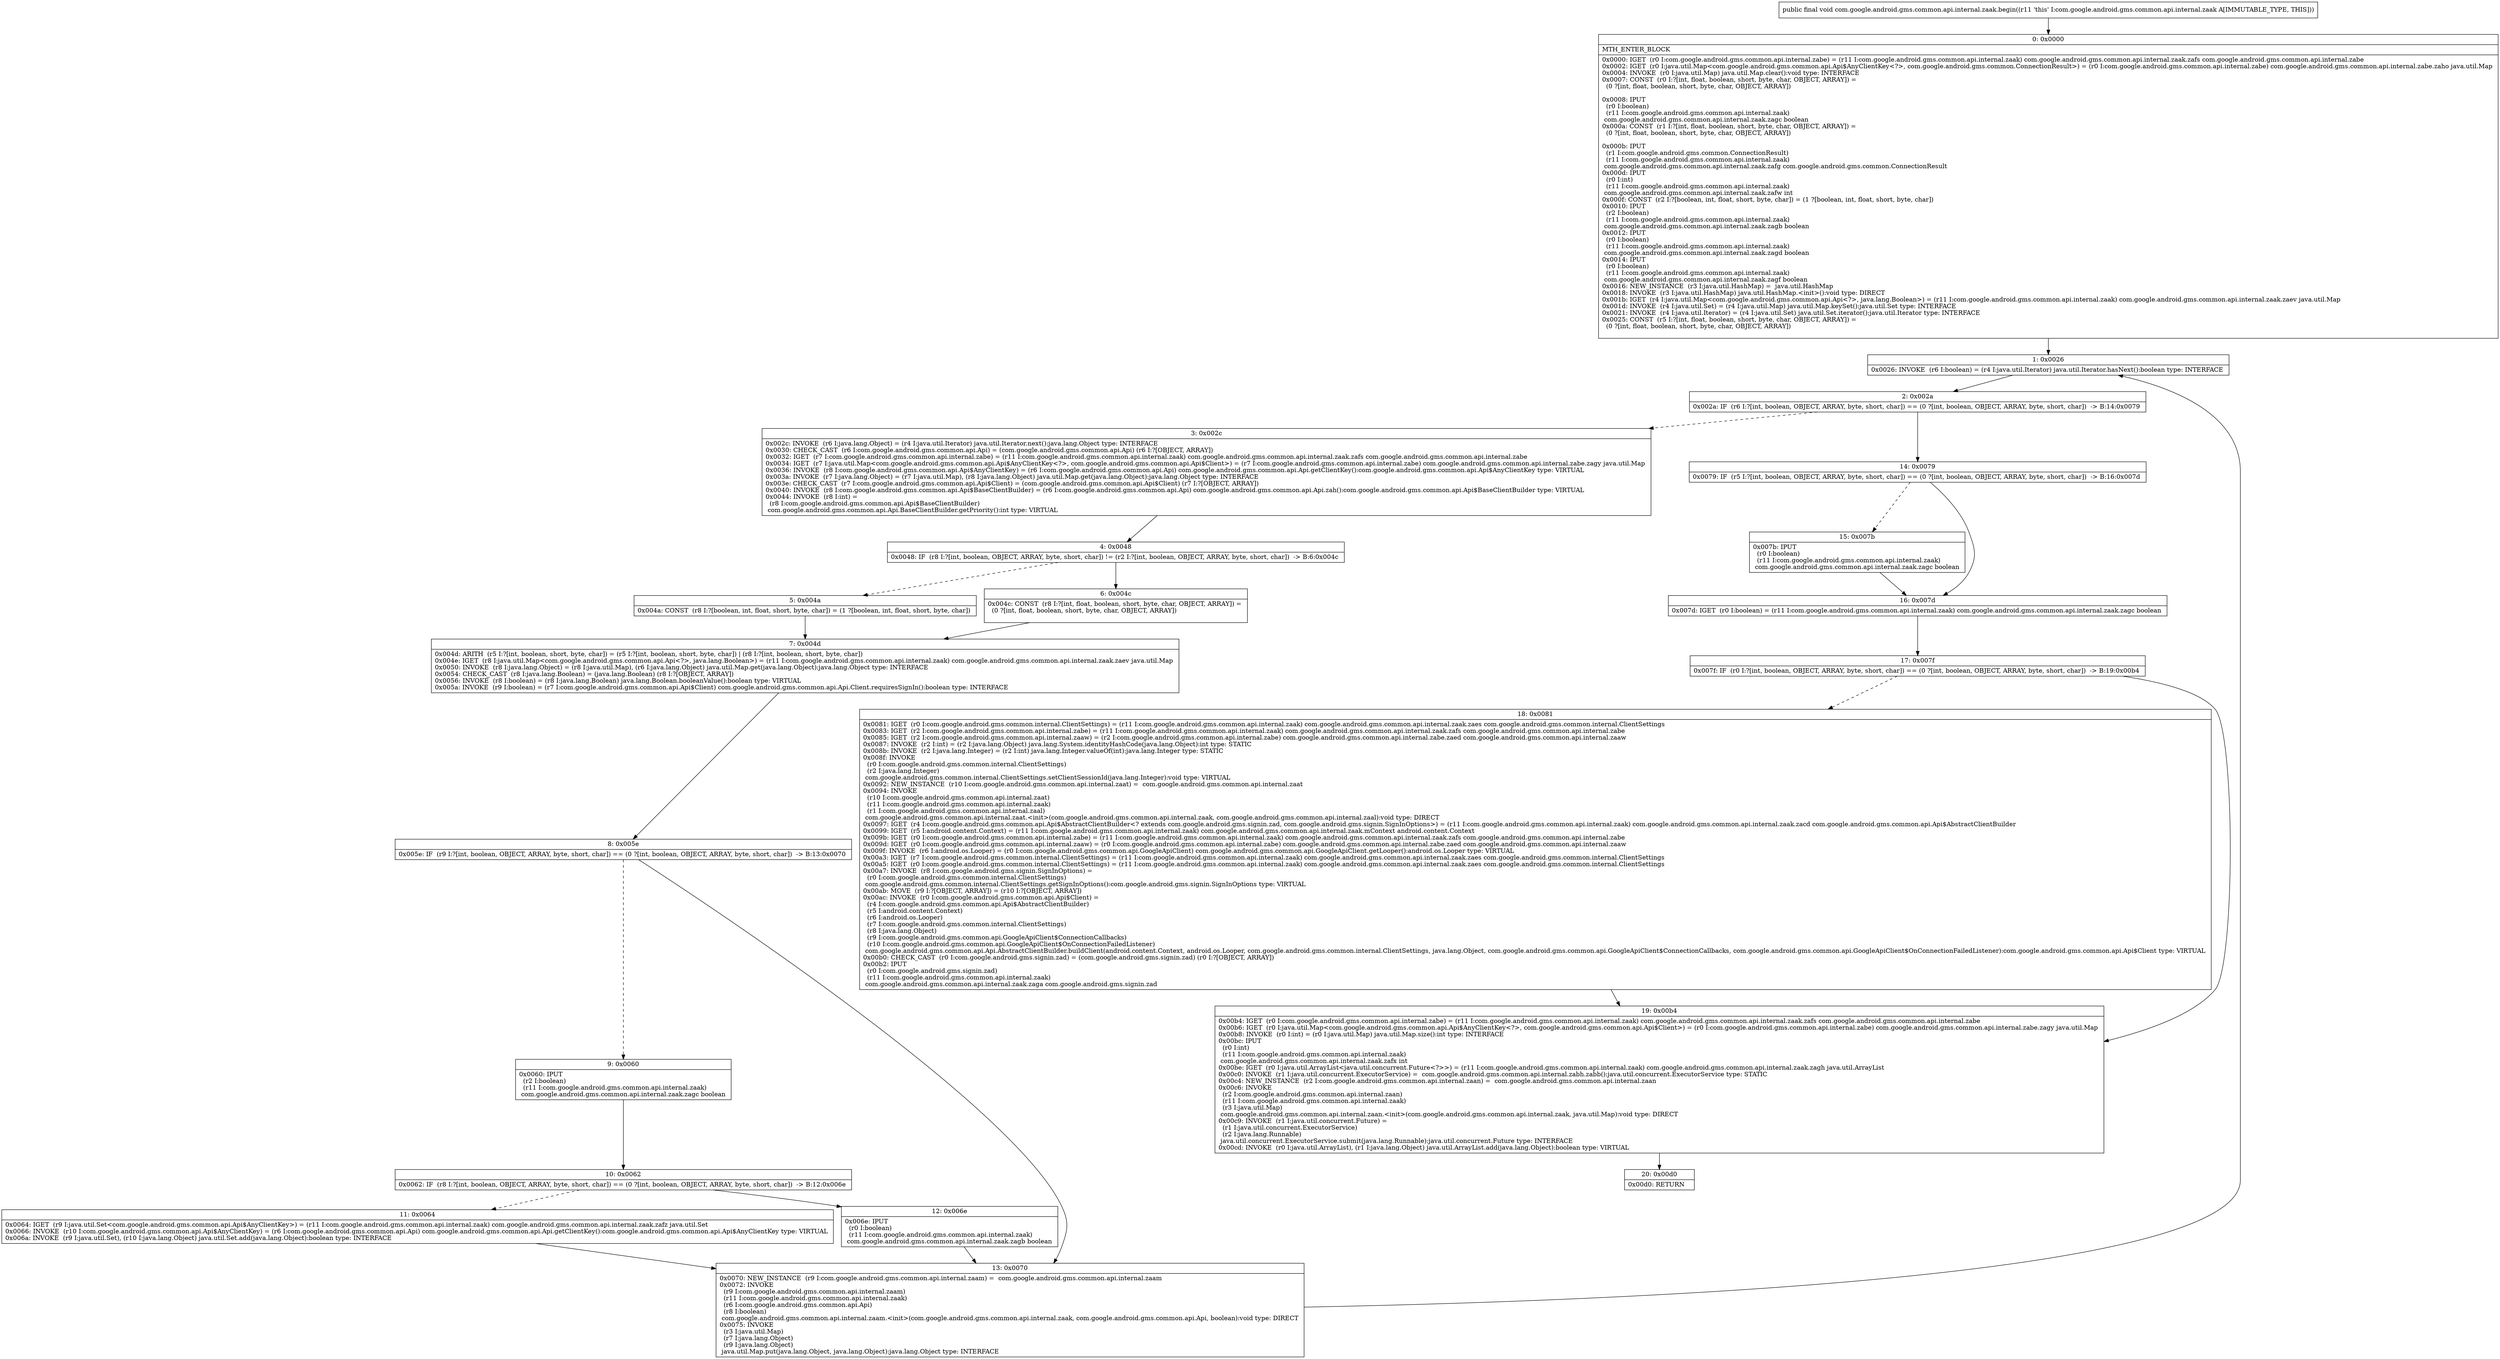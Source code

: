 digraph "CFG forcom.google.android.gms.common.api.internal.zaak.begin()V" {
Node_0 [shape=record,label="{0\:\ 0x0000|MTH_ENTER_BLOCK\l|0x0000: IGET  (r0 I:com.google.android.gms.common.api.internal.zabe) = (r11 I:com.google.android.gms.common.api.internal.zaak) com.google.android.gms.common.api.internal.zaak.zafs com.google.android.gms.common.api.internal.zabe \l0x0002: IGET  (r0 I:java.util.Map\<com.google.android.gms.common.api.Api$AnyClientKey\<?\>, com.google.android.gms.common.ConnectionResult\>) = (r0 I:com.google.android.gms.common.api.internal.zabe) com.google.android.gms.common.api.internal.zabe.zaho java.util.Map \l0x0004: INVOKE  (r0 I:java.util.Map) java.util.Map.clear():void type: INTERFACE \l0x0007: CONST  (r0 I:?[int, float, boolean, short, byte, char, OBJECT, ARRAY]) = \l  (0 ?[int, float, boolean, short, byte, char, OBJECT, ARRAY])\l \l0x0008: IPUT  \l  (r0 I:boolean)\l  (r11 I:com.google.android.gms.common.api.internal.zaak)\l com.google.android.gms.common.api.internal.zaak.zagc boolean \l0x000a: CONST  (r1 I:?[int, float, boolean, short, byte, char, OBJECT, ARRAY]) = \l  (0 ?[int, float, boolean, short, byte, char, OBJECT, ARRAY])\l \l0x000b: IPUT  \l  (r1 I:com.google.android.gms.common.ConnectionResult)\l  (r11 I:com.google.android.gms.common.api.internal.zaak)\l com.google.android.gms.common.api.internal.zaak.zafg com.google.android.gms.common.ConnectionResult \l0x000d: IPUT  \l  (r0 I:int)\l  (r11 I:com.google.android.gms.common.api.internal.zaak)\l com.google.android.gms.common.api.internal.zaak.zafw int \l0x000f: CONST  (r2 I:?[boolean, int, float, short, byte, char]) = (1 ?[boolean, int, float, short, byte, char]) \l0x0010: IPUT  \l  (r2 I:boolean)\l  (r11 I:com.google.android.gms.common.api.internal.zaak)\l com.google.android.gms.common.api.internal.zaak.zagb boolean \l0x0012: IPUT  \l  (r0 I:boolean)\l  (r11 I:com.google.android.gms.common.api.internal.zaak)\l com.google.android.gms.common.api.internal.zaak.zagd boolean \l0x0014: IPUT  \l  (r0 I:boolean)\l  (r11 I:com.google.android.gms.common.api.internal.zaak)\l com.google.android.gms.common.api.internal.zaak.zagf boolean \l0x0016: NEW_INSTANCE  (r3 I:java.util.HashMap) =  java.util.HashMap \l0x0018: INVOKE  (r3 I:java.util.HashMap) java.util.HashMap.\<init\>():void type: DIRECT \l0x001b: IGET  (r4 I:java.util.Map\<com.google.android.gms.common.api.Api\<?\>, java.lang.Boolean\>) = (r11 I:com.google.android.gms.common.api.internal.zaak) com.google.android.gms.common.api.internal.zaak.zaev java.util.Map \l0x001d: INVOKE  (r4 I:java.util.Set) = (r4 I:java.util.Map) java.util.Map.keySet():java.util.Set type: INTERFACE \l0x0021: INVOKE  (r4 I:java.util.Iterator) = (r4 I:java.util.Set) java.util.Set.iterator():java.util.Iterator type: INTERFACE \l0x0025: CONST  (r5 I:?[int, float, boolean, short, byte, char, OBJECT, ARRAY]) = \l  (0 ?[int, float, boolean, short, byte, char, OBJECT, ARRAY])\l \l}"];
Node_1 [shape=record,label="{1\:\ 0x0026|0x0026: INVOKE  (r6 I:boolean) = (r4 I:java.util.Iterator) java.util.Iterator.hasNext():boolean type: INTERFACE \l}"];
Node_2 [shape=record,label="{2\:\ 0x002a|0x002a: IF  (r6 I:?[int, boolean, OBJECT, ARRAY, byte, short, char]) == (0 ?[int, boolean, OBJECT, ARRAY, byte, short, char])  \-\> B:14:0x0079 \l}"];
Node_3 [shape=record,label="{3\:\ 0x002c|0x002c: INVOKE  (r6 I:java.lang.Object) = (r4 I:java.util.Iterator) java.util.Iterator.next():java.lang.Object type: INTERFACE \l0x0030: CHECK_CAST  (r6 I:com.google.android.gms.common.api.Api) = (com.google.android.gms.common.api.Api) (r6 I:?[OBJECT, ARRAY]) \l0x0032: IGET  (r7 I:com.google.android.gms.common.api.internal.zabe) = (r11 I:com.google.android.gms.common.api.internal.zaak) com.google.android.gms.common.api.internal.zaak.zafs com.google.android.gms.common.api.internal.zabe \l0x0034: IGET  (r7 I:java.util.Map\<com.google.android.gms.common.api.Api$AnyClientKey\<?\>, com.google.android.gms.common.api.Api$Client\>) = (r7 I:com.google.android.gms.common.api.internal.zabe) com.google.android.gms.common.api.internal.zabe.zagy java.util.Map \l0x0036: INVOKE  (r8 I:com.google.android.gms.common.api.Api$AnyClientKey) = (r6 I:com.google.android.gms.common.api.Api) com.google.android.gms.common.api.Api.getClientKey():com.google.android.gms.common.api.Api$AnyClientKey type: VIRTUAL \l0x003a: INVOKE  (r7 I:java.lang.Object) = (r7 I:java.util.Map), (r8 I:java.lang.Object) java.util.Map.get(java.lang.Object):java.lang.Object type: INTERFACE \l0x003e: CHECK_CAST  (r7 I:com.google.android.gms.common.api.Api$Client) = (com.google.android.gms.common.api.Api$Client) (r7 I:?[OBJECT, ARRAY]) \l0x0040: INVOKE  (r8 I:com.google.android.gms.common.api.Api$BaseClientBuilder) = (r6 I:com.google.android.gms.common.api.Api) com.google.android.gms.common.api.Api.zah():com.google.android.gms.common.api.Api$BaseClientBuilder type: VIRTUAL \l0x0044: INVOKE  (r8 I:int) = \l  (r8 I:com.google.android.gms.common.api.Api$BaseClientBuilder)\l com.google.android.gms.common.api.Api.BaseClientBuilder.getPriority():int type: VIRTUAL \l}"];
Node_4 [shape=record,label="{4\:\ 0x0048|0x0048: IF  (r8 I:?[int, boolean, OBJECT, ARRAY, byte, short, char]) != (r2 I:?[int, boolean, OBJECT, ARRAY, byte, short, char])  \-\> B:6:0x004c \l}"];
Node_5 [shape=record,label="{5\:\ 0x004a|0x004a: CONST  (r8 I:?[boolean, int, float, short, byte, char]) = (1 ?[boolean, int, float, short, byte, char]) \l}"];
Node_6 [shape=record,label="{6\:\ 0x004c|0x004c: CONST  (r8 I:?[int, float, boolean, short, byte, char, OBJECT, ARRAY]) = \l  (0 ?[int, float, boolean, short, byte, char, OBJECT, ARRAY])\l \l}"];
Node_7 [shape=record,label="{7\:\ 0x004d|0x004d: ARITH  (r5 I:?[int, boolean, short, byte, char]) = (r5 I:?[int, boolean, short, byte, char]) \| (r8 I:?[int, boolean, short, byte, char]) \l0x004e: IGET  (r8 I:java.util.Map\<com.google.android.gms.common.api.Api\<?\>, java.lang.Boolean\>) = (r11 I:com.google.android.gms.common.api.internal.zaak) com.google.android.gms.common.api.internal.zaak.zaev java.util.Map \l0x0050: INVOKE  (r8 I:java.lang.Object) = (r8 I:java.util.Map), (r6 I:java.lang.Object) java.util.Map.get(java.lang.Object):java.lang.Object type: INTERFACE \l0x0054: CHECK_CAST  (r8 I:java.lang.Boolean) = (java.lang.Boolean) (r8 I:?[OBJECT, ARRAY]) \l0x0056: INVOKE  (r8 I:boolean) = (r8 I:java.lang.Boolean) java.lang.Boolean.booleanValue():boolean type: VIRTUAL \l0x005a: INVOKE  (r9 I:boolean) = (r7 I:com.google.android.gms.common.api.Api$Client) com.google.android.gms.common.api.Api.Client.requiresSignIn():boolean type: INTERFACE \l}"];
Node_8 [shape=record,label="{8\:\ 0x005e|0x005e: IF  (r9 I:?[int, boolean, OBJECT, ARRAY, byte, short, char]) == (0 ?[int, boolean, OBJECT, ARRAY, byte, short, char])  \-\> B:13:0x0070 \l}"];
Node_9 [shape=record,label="{9\:\ 0x0060|0x0060: IPUT  \l  (r2 I:boolean)\l  (r11 I:com.google.android.gms.common.api.internal.zaak)\l com.google.android.gms.common.api.internal.zaak.zagc boolean \l}"];
Node_10 [shape=record,label="{10\:\ 0x0062|0x0062: IF  (r8 I:?[int, boolean, OBJECT, ARRAY, byte, short, char]) == (0 ?[int, boolean, OBJECT, ARRAY, byte, short, char])  \-\> B:12:0x006e \l}"];
Node_11 [shape=record,label="{11\:\ 0x0064|0x0064: IGET  (r9 I:java.util.Set\<com.google.android.gms.common.api.Api$AnyClientKey\>) = (r11 I:com.google.android.gms.common.api.internal.zaak) com.google.android.gms.common.api.internal.zaak.zafz java.util.Set \l0x0066: INVOKE  (r10 I:com.google.android.gms.common.api.Api$AnyClientKey) = (r6 I:com.google.android.gms.common.api.Api) com.google.android.gms.common.api.Api.getClientKey():com.google.android.gms.common.api.Api$AnyClientKey type: VIRTUAL \l0x006a: INVOKE  (r9 I:java.util.Set), (r10 I:java.lang.Object) java.util.Set.add(java.lang.Object):boolean type: INTERFACE \l}"];
Node_12 [shape=record,label="{12\:\ 0x006e|0x006e: IPUT  \l  (r0 I:boolean)\l  (r11 I:com.google.android.gms.common.api.internal.zaak)\l com.google.android.gms.common.api.internal.zaak.zagb boolean \l}"];
Node_13 [shape=record,label="{13\:\ 0x0070|0x0070: NEW_INSTANCE  (r9 I:com.google.android.gms.common.api.internal.zaam) =  com.google.android.gms.common.api.internal.zaam \l0x0072: INVOKE  \l  (r9 I:com.google.android.gms.common.api.internal.zaam)\l  (r11 I:com.google.android.gms.common.api.internal.zaak)\l  (r6 I:com.google.android.gms.common.api.Api)\l  (r8 I:boolean)\l com.google.android.gms.common.api.internal.zaam.\<init\>(com.google.android.gms.common.api.internal.zaak, com.google.android.gms.common.api.Api, boolean):void type: DIRECT \l0x0075: INVOKE  \l  (r3 I:java.util.Map)\l  (r7 I:java.lang.Object)\l  (r9 I:java.lang.Object)\l java.util.Map.put(java.lang.Object, java.lang.Object):java.lang.Object type: INTERFACE \l}"];
Node_14 [shape=record,label="{14\:\ 0x0079|0x0079: IF  (r5 I:?[int, boolean, OBJECT, ARRAY, byte, short, char]) == (0 ?[int, boolean, OBJECT, ARRAY, byte, short, char])  \-\> B:16:0x007d \l}"];
Node_15 [shape=record,label="{15\:\ 0x007b|0x007b: IPUT  \l  (r0 I:boolean)\l  (r11 I:com.google.android.gms.common.api.internal.zaak)\l com.google.android.gms.common.api.internal.zaak.zagc boolean \l}"];
Node_16 [shape=record,label="{16\:\ 0x007d|0x007d: IGET  (r0 I:boolean) = (r11 I:com.google.android.gms.common.api.internal.zaak) com.google.android.gms.common.api.internal.zaak.zagc boolean \l}"];
Node_17 [shape=record,label="{17\:\ 0x007f|0x007f: IF  (r0 I:?[int, boolean, OBJECT, ARRAY, byte, short, char]) == (0 ?[int, boolean, OBJECT, ARRAY, byte, short, char])  \-\> B:19:0x00b4 \l}"];
Node_18 [shape=record,label="{18\:\ 0x0081|0x0081: IGET  (r0 I:com.google.android.gms.common.internal.ClientSettings) = (r11 I:com.google.android.gms.common.api.internal.zaak) com.google.android.gms.common.api.internal.zaak.zaes com.google.android.gms.common.internal.ClientSettings \l0x0083: IGET  (r2 I:com.google.android.gms.common.api.internal.zabe) = (r11 I:com.google.android.gms.common.api.internal.zaak) com.google.android.gms.common.api.internal.zaak.zafs com.google.android.gms.common.api.internal.zabe \l0x0085: IGET  (r2 I:com.google.android.gms.common.api.internal.zaaw) = (r2 I:com.google.android.gms.common.api.internal.zabe) com.google.android.gms.common.api.internal.zabe.zaed com.google.android.gms.common.api.internal.zaaw \l0x0087: INVOKE  (r2 I:int) = (r2 I:java.lang.Object) java.lang.System.identityHashCode(java.lang.Object):int type: STATIC \l0x008b: INVOKE  (r2 I:java.lang.Integer) = (r2 I:int) java.lang.Integer.valueOf(int):java.lang.Integer type: STATIC \l0x008f: INVOKE  \l  (r0 I:com.google.android.gms.common.internal.ClientSettings)\l  (r2 I:java.lang.Integer)\l com.google.android.gms.common.internal.ClientSettings.setClientSessionId(java.lang.Integer):void type: VIRTUAL \l0x0092: NEW_INSTANCE  (r10 I:com.google.android.gms.common.api.internal.zaat) =  com.google.android.gms.common.api.internal.zaat \l0x0094: INVOKE  \l  (r10 I:com.google.android.gms.common.api.internal.zaat)\l  (r11 I:com.google.android.gms.common.api.internal.zaak)\l  (r1 I:com.google.android.gms.common.api.internal.zaal)\l com.google.android.gms.common.api.internal.zaat.\<init\>(com.google.android.gms.common.api.internal.zaak, com.google.android.gms.common.api.internal.zaal):void type: DIRECT \l0x0097: IGET  (r4 I:com.google.android.gms.common.api.Api$AbstractClientBuilder\<? extends com.google.android.gms.signin.zad, com.google.android.gms.signin.SignInOptions\>) = (r11 I:com.google.android.gms.common.api.internal.zaak) com.google.android.gms.common.api.internal.zaak.zacd com.google.android.gms.common.api.Api$AbstractClientBuilder \l0x0099: IGET  (r5 I:android.content.Context) = (r11 I:com.google.android.gms.common.api.internal.zaak) com.google.android.gms.common.api.internal.zaak.mContext android.content.Context \l0x009b: IGET  (r0 I:com.google.android.gms.common.api.internal.zabe) = (r11 I:com.google.android.gms.common.api.internal.zaak) com.google.android.gms.common.api.internal.zaak.zafs com.google.android.gms.common.api.internal.zabe \l0x009d: IGET  (r0 I:com.google.android.gms.common.api.internal.zaaw) = (r0 I:com.google.android.gms.common.api.internal.zabe) com.google.android.gms.common.api.internal.zabe.zaed com.google.android.gms.common.api.internal.zaaw \l0x009f: INVOKE  (r6 I:android.os.Looper) = (r0 I:com.google.android.gms.common.api.GoogleApiClient) com.google.android.gms.common.api.GoogleApiClient.getLooper():android.os.Looper type: VIRTUAL \l0x00a3: IGET  (r7 I:com.google.android.gms.common.internal.ClientSettings) = (r11 I:com.google.android.gms.common.api.internal.zaak) com.google.android.gms.common.api.internal.zaak.zaes com.google.android.gms.common.internal.ClientSettings \l0x00a5: IGET  (r0 I:com.google.android.gms.common.internal.ClientSettings) = (r11 I:com.google.android.gms.common.api.internal.zaak) com.google.android.gms.common.api.internal.zaak.zaes com.google.android.gms.common.internal.ClientSettings \l0x00a7: INVOKE  (r8 I:com.google.android.gms.signin.SignInOptions) = \l  (r0 I:com.google.android.gms.common.internal.ClientSettings)\l com.google.android.gms.common.internal.ClientSettings.getSignInOptions():com.google.android.gms.signin.SignInOptions type: VIRTUAL \l0x00ab: MOVE  (r9 I:?[OBJECT, ARRAY]) = (r10 I:?[OBJECT, ARRAY]) \l0x00ac: INVOKE  (r0 I:com.google.android.gms.common.api.Api$Client) = \l  (r4 I:com.google.android.gms.common.api.Api$AbstractClientBuilder)\l  (r5 I:android.content.Context)\l  (r6 I:android.os.Looper)\l  (r7 I:com.google.android.gms.common.internal.ClientSettings)\l  (r8 I:java.lang.Object)\l  (r9 I:com.google.android.gms.common.api.GoogleApiClient$ConnectionCallbacks)\l  (r10 I:com.google.android.gms.common.api.GoogleApiClient$OnConnectionFailedListener)\l com.google.android.gms.common.api.Api.AbstractClientBuilder.buildClient(android.content.Context, android.os.Looper, com.google.android.gms.common.internal.ClientSettings, java.lang.Object, com.google.android.gms.common.api.GoogleApiClient$ConnectionCallbacks, com.google.android.gms.common.api.GoogleApiClient$OnConnectionFailedListener):com.google.android.gms.common.api.Api$Client type: VIRTUAL \l0x00b0: CHECK_CAST  (r0 I:com.google.android.gms.signin.zad) = (com.google.android.gms.signin.zad) (r0 I:?[OBJECT, ARRAY]) \l0x00b2: IPUT  \l  (r0 I:com.google.android.gms.signin.zad)\l  (r11 I:com.google.android.gms.common.api.internal.zaak)\l com.google.android.gms.common.api.internal.zaak.zaga com.google.android.gms.signin.zad \l}"];
Node_19 [shape=record,label="{19\:\ 0x00b4|0x00b4: IGET  (r0 I:com.google.android.gms.common.api.internal.zabe) = (r11 I:com.google.android.gms.common.api.internal.zaak) com.google.android.gms.common.api.internal.zaak.zafs com.google.android.gms.common.api.internal.zabe \l0x00b6: IGET  (r0 I:java.util.Map\<com.google.android.gms.common.api.Api$AnyClientKey\<?\>, com.google.android.gms.common.api.Api$Client\>) = (r0 I:com.google.android.gms.common.api.internal.zabe) com.google.android.gms.common.api.internal.zabe.zagy java.util.Map \l0x00b8: INVOKE  (r0 I:int) = (r0 I:java.util.Map) java.util.Map.size():int type: INTERFACE \l0x00bc: IPUT  \l  (r0 I:int)\l  (r11 I:com.google.android.gms.common.api.internal.zaak)\l com.google.android.gms.common.api.internal.zaak.zafx int \l0x00be: IGET  (r0 I:java.util.ArrayList\<java.util.concurrent.Future\<?\>\>) = (r11 I:com.google.android.gms.common.api.internal.zaak) com.google.android.gms.common.api.internal.zaak.zagh java.util.ArrayList \l0x00c0: INVOKE  (r1 I:java.util.concurrent.ExecutorService) =  com.google.android.gms.common.api.internal.zabh.zabb():java.util.concurrent.ExecutorService type: STATIC \l0x00c4: NEW_INSTANCE  (r2 I:com.google.android.gms.common.api.internal.zaan) =  com.google.android.gms.common.api.internal.zaan \l0x00c6: INVOKE  \l  (r2 I:com.google.android.gms.common.api.internal.zaan)\l  (r11 I:com.google.android.gms.common.api.internal.zaak)\l  (r3 I:java.util.Map)\l com.google.android.gms.common.api.internal.zaan.\<init\>(com.google.android.gms.common.api.internal.zaak, java.util.Map):void type: DIRECT \l0x00c9: INVOKE  (r1 I:java.util.concurrent.Future) = \l  (r1 I:java.util.concurrent.ExecutorService)\l  (r2 I:java.lang.Runnable)\l java.util.concurrent.ExecutorService.submit(java.lang.Runnable):java.util.concurrent.Future type: INTERFACE \l0x00cd: INVOKE  (r0 I:java.util.ArrayList), (r1 I:java.lang.Object) java.util.ArrayList.add(java.lang.Object):boolean type: VIRTUAL \l}"];
Node_20 [shape=record,label="{20\:\ 0x00d0|0x00d0: RETURN   \l}"];
MethodNode[shape=record,label="{public final void com.google.android.gms.common.api.internal.zaak.begin((r11 'this' I:com.google.android.gms.common.api.internal.zaak A[IMMUTABLE_TYPE, THIS])) }"];
MethodNode -> Node_0;
Node_0 -> Node_1;
Node_1 -> Node_2;
Node_2 -> Node_3[style=dashed];
Node_2 -> Node_14;
Node_3 -> Node_4;
Node_4 -> Node_5[style=dashed];
Node_4 -> Node_6;
Node_5 -> Node_7;
Node_6 -> Node_7;
Node_7 -> Node_8;
Node_8 -> Node_9[style=dashed];
Node_8 -> Node_13;
Node_9 -> Node_10;
Node_10 -> Node_11[style=dashed];
Node_10 -> Node_12;
Node_11 -> Node_13;
Node_12 -> Node_13;
Node_13 -> Node_1;
Node_14 -> Node_15[style=dashed];
Node_14 -> Node_16;
Node_15 -> Node_16;
Node_16 -> Node_17;
Node_17 -> Node_18[style=dashed];
Node_17 -> Node_19;
Node_18 -> Node_19;
Node_19 -> Node_20;
}

